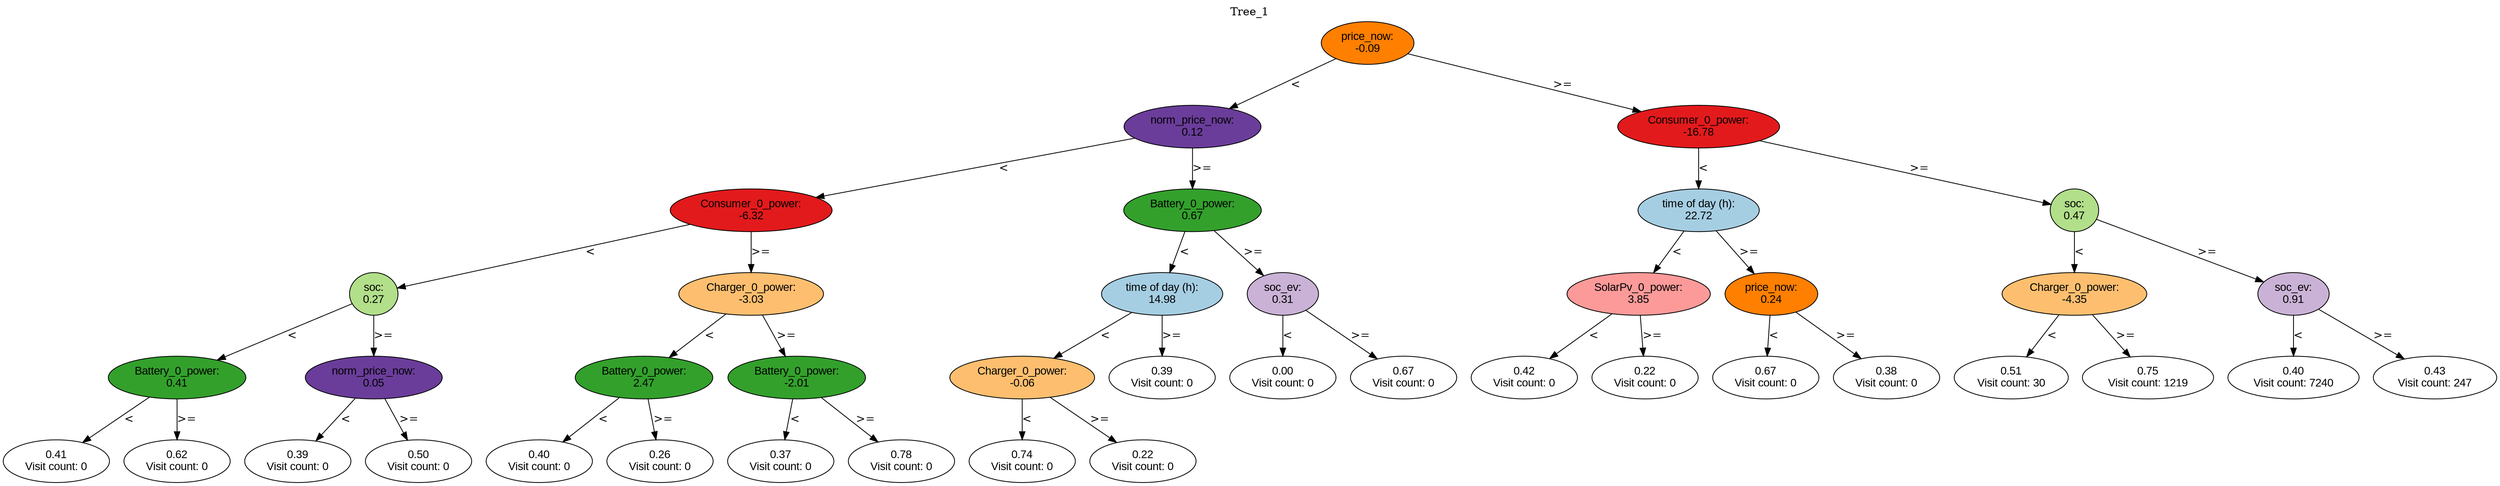 digraph BST {
    node [fontname="Arial" style=filled colorscheme=paired12];
    0 [ label = "price_now:
-0.09" fillcolor=8];
    1 [ label = "norm_price_now:
0.12" fillcolor=10];
    2 [ label = "Consumer_0_power:
-6.32" fillcolor=6];
    3 [ label = "soc:
0.27" fillcolor=3];
    4 [ label = "Battery_0_power:
0.41" fillcolor=4];
    5 [ label = "0.41
Visit count: 0" fillcolor=white];
    6 [ label = "0.62
Visit count: 0" fillcolor=white];
    7 [ label = "norm_price_now:
0.05" fillcolor=10];
    8 [ label = "0.39
Visit count: 0" fillcolor=white];
    9 [ label = "0.50
Visit count: 0" fillcolor=white];
    10 [ label = "Charger_0_power:
-3.03" fillcolor=7];
    11 [ label = "Battery_0_power:
2.47" fillcolor=4];
    12 [ label = "0.40
Visit count: 0" fillcolor=white];
    13 [ label = "0.26
Visit count: 0" fillcolor=white];
    14 [ label = "Battery_0_power:
-2.01" fillcolor=4];
    15 [ label = "0.37
Visit count: 0" fillcolor=white];
    16 [ label = "0.78
Visit count: 0" fillcolor=white];
    17 [ label = "Battery_0_power:
0.67" fillcolor=4];
    18 [ label = "time of day (h):
14.98" fillcolor=1];
    19 [ label = "Charger_0_power:
-0.06" fillcolor=7];
    20 [ label = "0.74
Visit count: 0" fillcolor=white];
    21 [ label = "0.22
Visit count: 0" fillcolor=white];
    22 [ label = "0.39
Visit count: 0" fillcolor=white];
    23 [ label = "soc_ev:
0.31" fillcolor=9];
    24 [ label = "0.00
Visit count: 0" fillcolor=white];
    25 [ label = "0.67
Visit count: 0" fillcolor=white];
    26 [ label = "Consumer_0_power:
-16.78" fillcolor=6];
    27 [ label = "time of day (h):
22.72" fillcolor=1];
    28 [ label = "SolarPv_0_power:
3.85" fillcolor=5];
    29 [ label = "0.42
Visit count: 0" fillcolor=white];
    30 [ label = "0.22
Visit count: 0" fillcolor=white];
    31 [ label = "price_now:
0.24" fillcolor=8];
    32 [ label = "0.67
Visit count: 0" fillcolor=white];
    33 [ label = "0.38
Visit count: 0" fillcolor=white];
    34 [ label = "soc:
0.47" fillcolor=3];
    35 [ label = "Charger_0_power:
-4.35" fillcolor=7];
    36 [ label = "0.51
Visit count: 30" fillcolor=white];
    37 [ label = "0.75
Visit count: 1219" fillcolor=white];
    38 [ label = "soc_ev:
0.91" fillcolor=9];
    39 [ label = "0.40
Visit count: 7240" fillcolor=white];
    40 [ label = "0.43
Visit count: 247" fillcolor=white];

    0  -> 1[ label = "<"];
    0  -> 26[ label = ">="];
    1  -> 2[ label = "<"];
    1  -> 17[ label = ">="];
    2  -> 3[ label = "<"];
    2  -> 10[ label = ">="];
    3  -> 4[ label = "<"];
    3  -> 7[ label = ">="];
    4  -> 5[ label = "<"];
    4  -> 6[ label = ">="];
    7  -> 8[ label = "<"];
    7  -> 9[ label = ">="];
    10  -> 11[ label = "<"];
    10  -> 14[ label = ">="];
    11  -> 12[ label = "<"];
    11  -> 13[ label = ">="];
    14  -> 15[ label = "<"];
    14  -> 16[ label = ">="];
    17  -> 18[ label = "<"];
    17  -> 23[ label = ">="];
    18  -> 19[ label = "<"];
    18  -> 22[ label = ">="];
    19  -> 20[ label = "<"];
    19  -> 21[ label = ">="];
    23  -> 24[ label = "<"];
    23  -> 25[ label = ">="];
    26  -> 27[ label = "<"];
    26  -> 34[ label = ">="];
    27  -> 28[ label = "<"];
    27  -> 31[ label = ">="];
    28  -> 29[ label = "<"];
    28  -> 30[ label = ">="];
    31  -> 32[ label = "<"];
    31  -> 33[ label = ">="];
    34  -> 35[ label = "<"];
    34  -> 38[ label = ">="];
    35  -> 36[ label = "<"];
    35  -> 37[ label = ">="];
    38  -> 39[ label = "<"];
    38  -> 40[ label = ">="];

    labelloc="t";
    label="Tree_1";
}